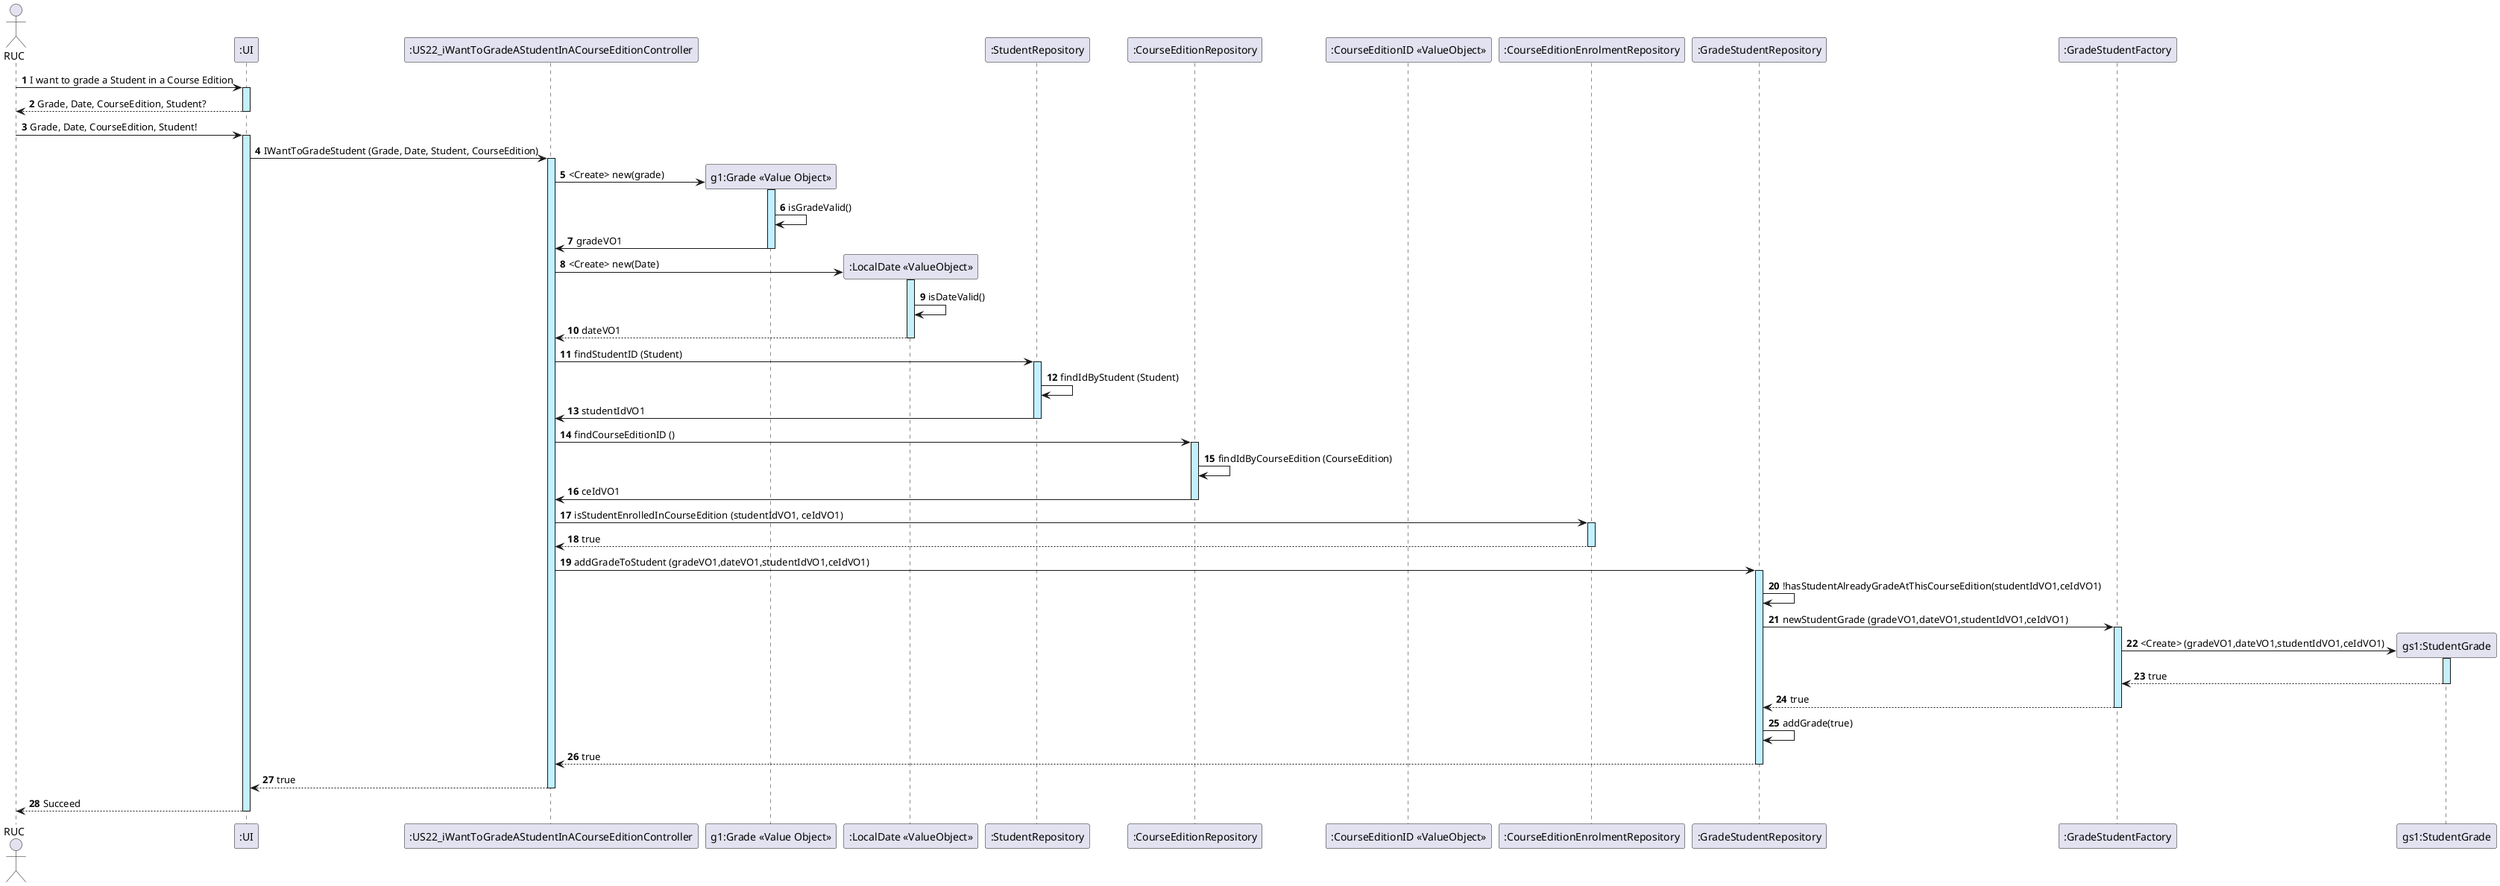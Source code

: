 @startuml
actor RUC
participant ":UI" as UI
participant ":US22_iWantToGradeAStudentInACourseEditionController" as ctr
participant "g1:Grade «Value Object»" as G
participant ":LocalDate «ValueObject»" as D
participant ":StudentRepository" as SR
participant ":CourseEditionRepository" as CER
participant ":CourseEditionID «ValueObject»" as CE
participant ":CourseEditionEnrolmentRepository" as CEER
participant ":GradeStudentRepository" as GR
participant ":GradeStudentFactory" as GSF


participant "gs1:StudentGrade" as GS

autonumber

RUC -> UI ++ #application: I want to grade a Student in a Course Edition
UI --> RUC --: Grade, Date, CourseEdition, Student?
RUC -> UI ++ #application: Grade, Date, CourseEdition, Student!
UI -> ctr ++ #application : IWantToGradeStudent (Grade, Date, Student, CourseEdition)
create G
ctr -> G ++ #application : <Create> new(grade)
G -> G : isGradeValid()
G -> ctr :  gradeVO1
deactivate G
create D
ctr -> D ++ #application : <Create> new(Date)
D -> D : isDateValid()
D --> ctr : dateVO1
deactivate D
ctr -> SR ++ #application : findStudentID (Student)
SR -> SR : findIdByStudent (Student)
SR -> ctr :  studentIdVO1
deactivate SR
ctr -> CER ++ #application : findCourseEditionID ()
CER -> CER : findIdByCourseEdition (CourseEdition)
CER -> ctr :  ceIdVO1
deactivate CER

ctr -> CEER ++ #application : isStudentEnrolledInCourseEdition (studentIdVO1, ceIdVO1)
CEER --> ctr -- : true


ctr -> GR ++ #application : addGradeToStudent (gradeVO1,dateVO1,studentIdVO1,ceIdVO1)
GR -> GR : !hasStudentAlreadyGradeAtThisCourseEdition(studentIdVO1,ceIdVO1)
GR -> GSF ++ #application : newStudentGrade (gradeVO1,dateVO1,studentIdVO1,ceIdVO1)

create GS
GSF -> GS ++ #application : <Create> (gradeVO1,dateVO1,studentIdVO1,ceIdVO1)
GS --> GSF -- : true
GSF --> GR -- : true


GR -> GR : addGrade(true)
GR --> ctr --: true
ctr --> UI --: true
UI --> RUC --: Succeed

@enduml